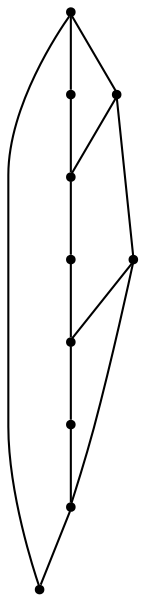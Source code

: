 graph {
  node [shape=point,comment="{\"directed\":false,\"doi\":\"10.1007/3-540-44541-2_28\",\"figure\":\"? (8)\"}"]

  v0 [pos="1113.7239456176758,625.1517868041993"]
  v1 [pos="1082.1489651997886,665.3444544474285"]
  v2 [pos="1087.2676849365234,535.5308151245117"]
  v3 [pos="1043.370850880941,520.6891632080079"]
  v4 [pos="959.5114390055339,604.8766708374025"]
  v5 [pos="987.0697975158693,539.3183008829753"]
  v6 [pos="972.109349568685,553.1224822998048"]
  v7 [pos="960.8072916666667,576.7089462280275"]
  v8 [pos="1037.4093691507976,601.2558237711589"]
  v9 [pos="988.4864807128909,597.3016993204753"]

  v9 -- v8 [id="-3",pos="988.4864807128909,597.3016993204753 1037.4093691507976,601.2558237711589 1037.4093691507976,601.2558237711589 1037.4093691507976,601.2558237711589"]
  v9 -- v6 [id="-4",pos="988.4864807128909,597.3016993204753 972.109349568685,553.1224822998048 972.109349568685,553.1224822998048 972.109349568685,553.1224822998048"]
  v8 -- v0 [id="-5",pos="1037.4093691507976,601.2558237711589 1113.7239456176758,625.1517868041993 1113.7239456176758,625.1517868041993 1113.7239456176758,625.1517868041993"]
  v8 -- v3 [id="-6",pos="1037.4093691507976,601.2558237711589 1043.370850880941,520.6891632080079 1043.370850880941,520.6891632080079 1043.370850880941,520.6891632080079"]
  v4 -- v7 [id="-9",pos="959.5114390055339,604.8766708374025 959.0000152587892,591.6595384903986 960.1005118105516,584.1498415241335 960.8072916666667,576.7089462280275"]
  v7 -- v6 [id="-10",pos="960.8072916666667,576.7089462280275 964.5723294781569,568.6775839874177 968.3127706008172,560.8720926812276 972.109349568685,553.1224822998048"]
  v6 -- v5 [id="-11",pos="972.109349568685,553.1224822998048 976.9791637598018,548.2863379244109 981.5120640751127,543.2135199962804 987.0697975158693,539.3183008829753"]
  v5 -- v3 [id="-12",pos="987.0697975158693,539.3183008829753 1000.6854895369089,526.5202800423411 1019.0680931622276,519.1016769409181 1043.370850880941,520.6891632080079"]
  v4 -- v1 [id="-20",pos="959.5114390055339,604.8766708374025 959.0000152587892,643.7934494018556 994.9000040690105,679.7558720906577 1039.1792297363281,679.7558720906577 1055.3455723993857,679.7558720906577 1070.3944310182633,674.9621267377013 1082.1489651997886,665.3444544474285"]
  v2 -- v0 [id="-22",pos="1087.2676849365234,535.5308151245117 1106.8303879002328,549.9501164321258 1119.3541208902993,573.223046407955 1119.3541208902996,599.4267400105796 1119.3541208902998,608.5973991375614 1117.8204569309678,617.4089813179055 1113.7239456176758,625.1517868041993"]
  v3 -- v2 [id="-23",pos="1043.370850880941,520.6891632080079 1057.303980344989,519.1016769409182 1074.0241012438798,525.1272100828915 1087.2676849365234,535.5308151245117"]
  v0 -- v1 [id="-26",pos="1113.7239456176758,625.1517868041993 1109.145238230456,642.6239451331425 1097.7554696213388,657.044392017272 1082.1489651997886,665.3444544474285"]
  v4 -- v9 [id="-29",pos="959.5114390055339,604.8766708374025 988.4864807128909,597.3016993204753 988.4864807128909,597.3016993204753 988.4864807128909,597.3016993204753"]
}